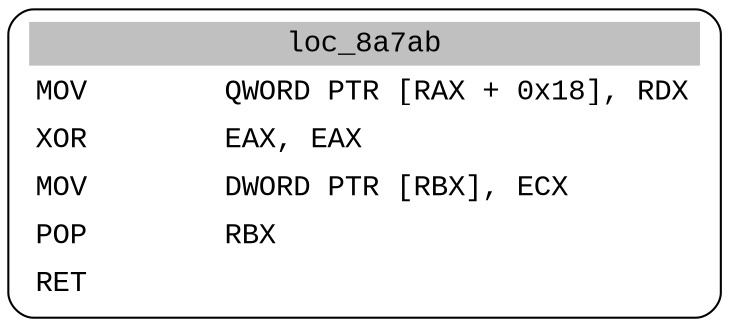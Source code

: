 digraph asm_graph {
1941 [
shape="Mrecord" fontname="Courier New"label =<<table border="0" cellborder="0" cellpadding="3"><tr><td align="center" colspan="2" bgcolor="grey">loc_8a7ab</td></tr><tr><td align="left">MOV        QWORD PTR [RAX + 0x18], RDX</td></tr><tr><td align="left">XOR        EAX, EAX</td></tr><tr><td align="left">MOV        DWORD PTR [RBX], ECX</td></tr><tr><td align="left">POP        RBX</td></tr><tr><td align="left">RET        </td></tr></table>> ];
}